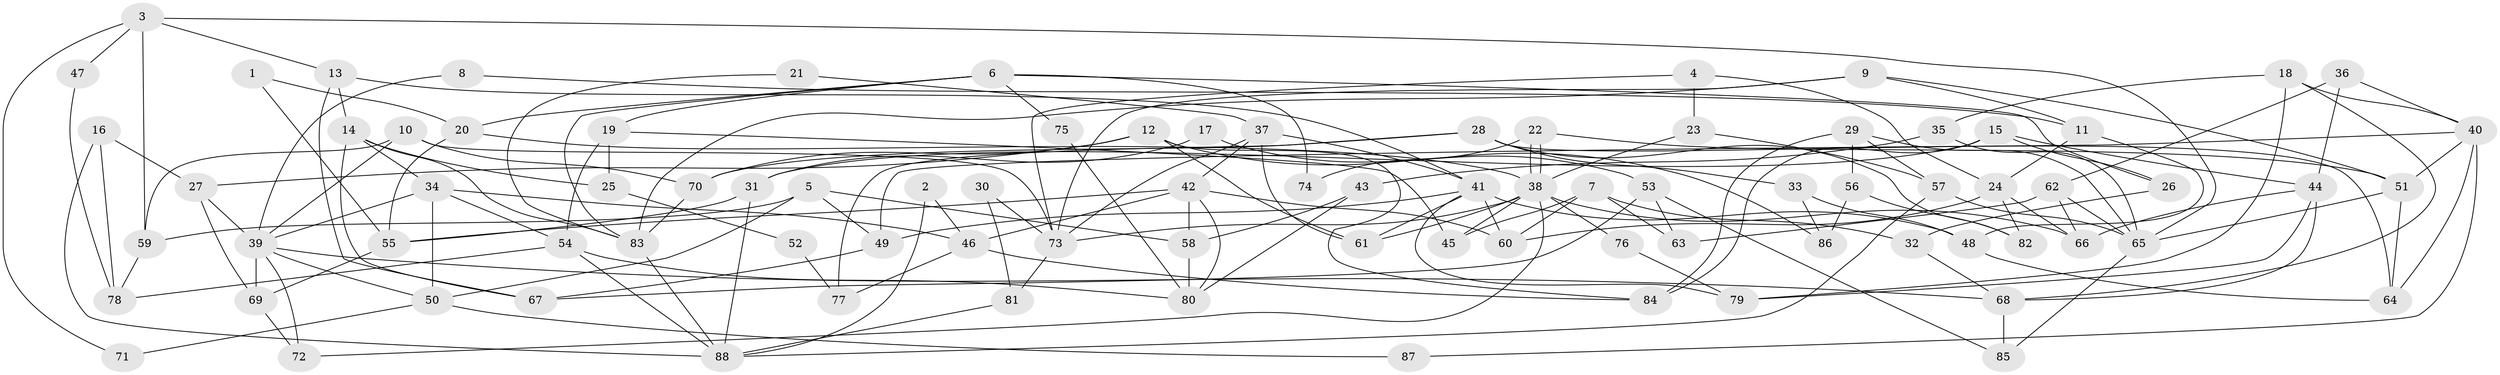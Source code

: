 // coarse degree distribution, {2: 0.10909090909090909, 5: 0.16363636363636364, 3: 0.18181818181818182, 6: 0.10909090909090909, 8: 0.09090909090909091, 9: 0.05454545454545454, 4: 0.2, 7: 0.07272727272727272, 12: 0.01818181818181818}
// Generated by graph-tools (version 1.1) at 2025/41/03/06/25 10:41:56]
// undirected, 88 vertices, 176 edges
graph export_dot {
graph [start="1"]
  node [color=gray90,style=filled];
  1;
  2;
  3;
  4;
  5;
  6;
  7;
  8;
  9;
  10;
  11;
  12;
  13;
  14;
  15;
  16;
  17;
  18;
  19;
  20;
  21;
  22;
  23;
  24;
  25;
  26;
  27;
  28;
  29;
  30;
  31;
  32;
  33;
  34;
  35;
  36;
  37;
  38;
  39;
  40;
  41;
  42;
  43;
  44;
  45;
  46;
  47;
  48;
  49;
  50;
  51;
  52;
  53;
  54;
  55;
  56;
  57;
  58;
  59;
  60;
  61;
  62;
  63;
  64;
  65;
  66;
  67;
  68;
  69;
  70;
  71;
  72;
  73;
  74;
  75;
  76;
  77;
  78;
  79;
  80;
  81;
  82;
  83;
  84;
  85;
  86;
  87;
  88;
  1 -- 20;
  1 -- 55;
  2 -- 46;
  2 -- 88;
  3 -- 59;
  3 -- 13;
  3 -- 47;
  3 -- 65;
  3 -- 71;
  4 -- 73;
  4 -- 23;
  4 -- 24;
  5 -- 49;
  5 -- 58;
  5 -- 50;
  5 -- 59;
  6 -- 19;
  6 -- 20;
  6 -- 26;
  6 -- 74;
  6 -- 75;
  6 -- 83;
  7 -- 32;
  7 -- 60;
  7 -- 45;
  7 -- 63;
  8 -- 11;
  8 -- 39;
  9 -- 83;
  9 -- 73;
  9 -- 11;
  9 -- 51;
  10 -- 70;
  10 -- 39;
  10 -- 59;
  10 -- 73;
  11 -- 24;
  11 -- 48;
  12 -- 70;
  12 -- 27;
  12 -- 61;
  12 -- 84;
  12 -- 86;
  13 -- 41;
  13 -- 14;
  13 -- 67;
  14 -- 34;
  14 -- 83;
  14 -- 25;
  14 -- 67;
  15 -- 84;
  15 -- 44;
  15 -- 26;
  15 -- 31;
  16 -- 88;
  16 -- 78;
  16 -- 27;
  17 -- 31;
  17 -- 53;
  18 -- 79;
  18 -- 68;
  18 -- 35;
  18 -- 40;
  19 -- 45;
  19 -- 54;
  19 -- 25;
  20 -- 38;
  20 -- 55;
  21 -- 83;
  21 -- 37;
  22 -- 38;
  22 -- 38;
  22 -- 51;
  22 -- 74;
  23 -- 57;
  23 -- 38;
  24 -- 66;
  24 -- 60;
  24 -- 82;
  25 -- 52;
  26 -- 32;
  27 -- 39;
  27 -- 69;
  28 -- 64;
  28 -- 33;
  28 -- 70;
  28 -- 77;
  28 -- 82;
  29 -- 65;
  29 -- 57;
  29 -- 56;
  29 -- 84;
  30 -- 73;
  30 -- 81;
  31 -- 55;
  31 -- 88;
  32 -- 68;
  33 -- 48;
  33 -- 86;
  34 -- 46;
  34 -- 39;
  34 -- 50;
  34 -- 54;
  35 -- 65;
  35 -- 43;
  36 -- 62;
  36 -- 40;
  36 -- 44;
  37 -- 41;
  37 -- 61;
  37 -- 42;
  37 -- 73;
  38 -- 73;
  38 -- 45;
  38 -- 61;
  38 -- 66;
  38 -- 72;
  38 -- 76;
  39 -- 50;
  39 -- 72;
  39 -- 68;
  39 -- 69;
  40 -- 64;
  40 -- 49;
  40 -- 51;
  40 -- 87;
  41 -- 61;
  41 -- 49;
  41 -- 48;
  41 -- 60;
  41 -- 79;
  42 -- 60;
  42 -- 46;
  42 -- 55;
  42 -- 58;
  42 -- 80;
  43 -- 58;
  43 -- 80;
  44 -- 66;
  44 -- 68;
  44 -- 79;
  46 -- 84;
  46 -- 77;
  47 -- 78;
  48 -- 64;
  49 -- 67;
  50 -- 71;
  50 -- 87;
  51 -- 64;
  51 -- 65;
  52 -- 77;
  53 -- 85;
  53 -- 67;
  53 -- 63;
  54 -- 80;
  54 -- 78;
  54 -- 88;
  55 -- 69;
  56 -- 82;
  56 -- 86;
  57 -- 88;
  57 -- 65;
  58 -- 80;
  59 -- 78;
  62 -- 65;
  62 -- 63;
  62 -- 66;
  65 -- 85;
  68 -- 85;
  69 -- 72;
  70 -- 83;
  73 -- 81;
  75 -- 80;
  76 -- 79;
  81 -- 88;
  83 -- 88;
}

